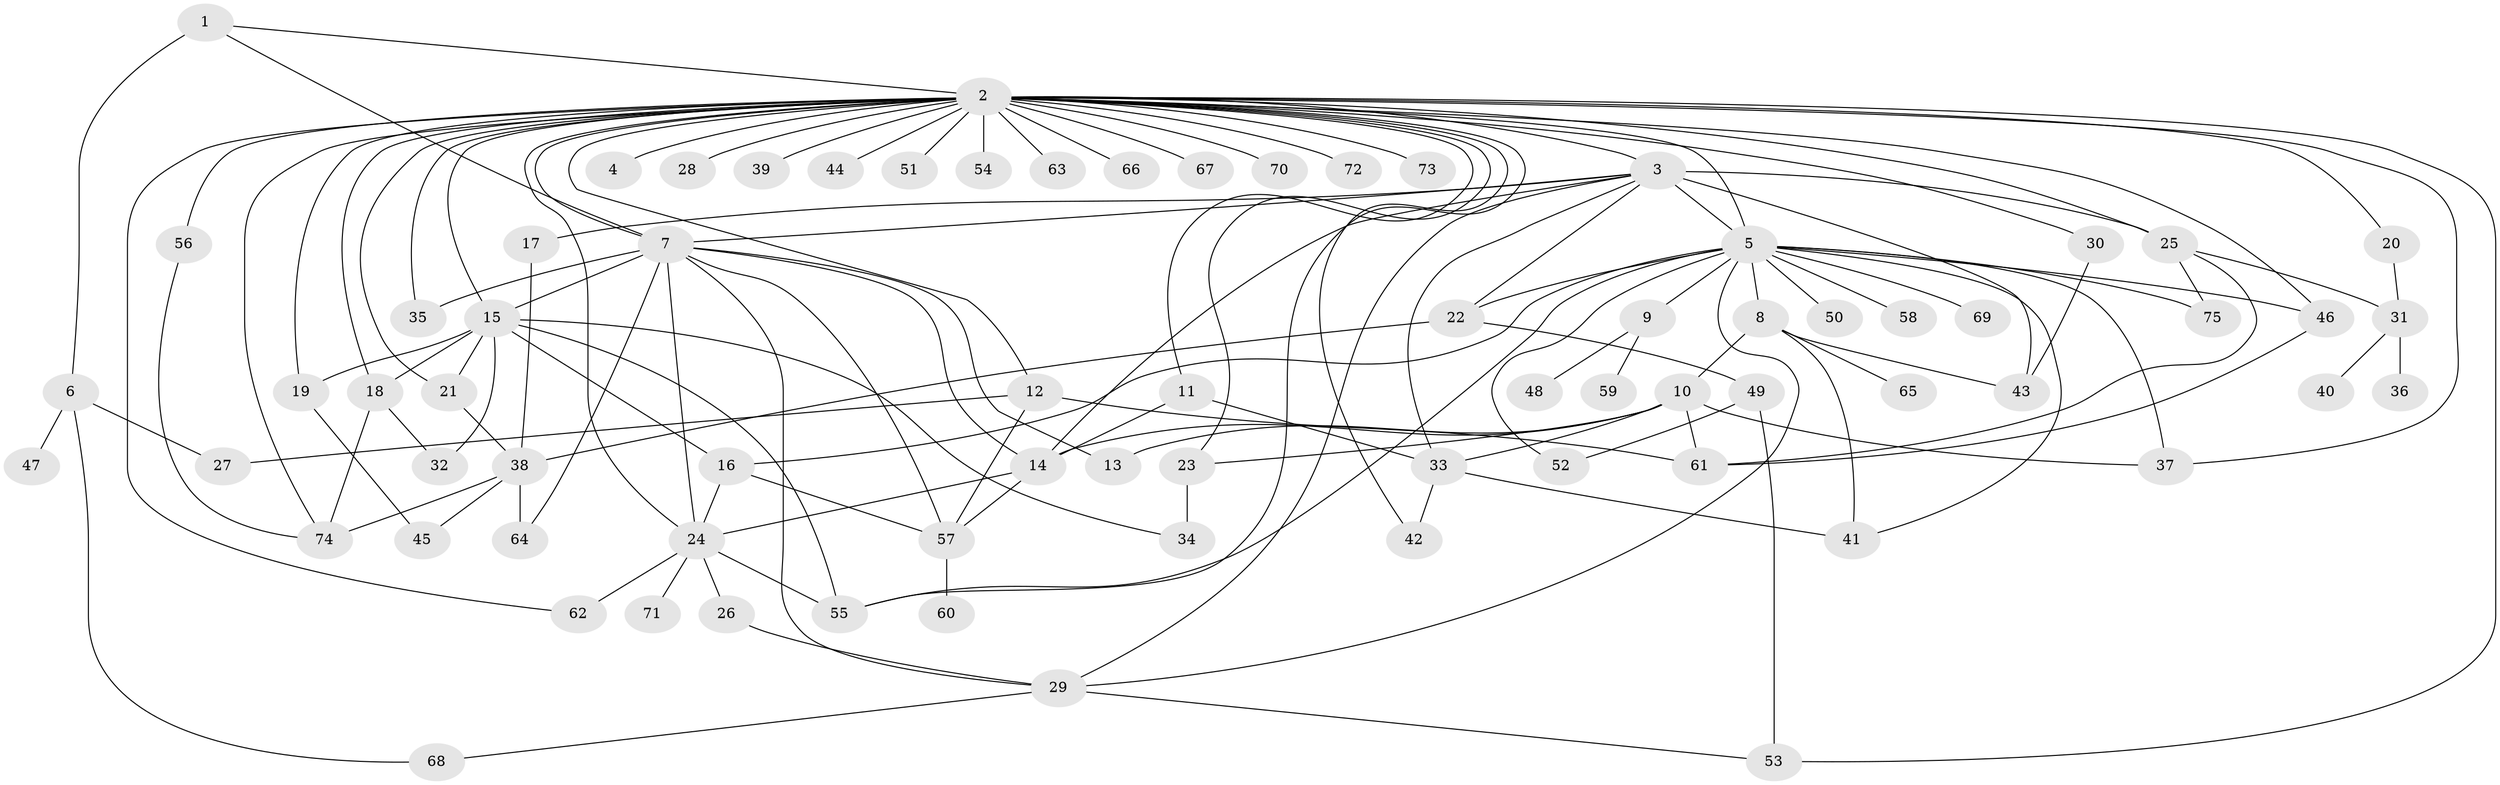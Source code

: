 // original degree distribution, {5: 0.0738255033557047, 42: 0.006711409395973154, 15: 0.006711409395973154, 2: 0.2953020134228188, 19: 0.006711409395973154, 3: 0.10738255033557047, 12: 0.013422818791946308, 6: 0.013422818791946308, 7: 0.020134228187919462, 4: 0.06711409395973154, 1: 0.3825503355704698, 9: 0.006711409395973154}
// Generated by graph-tools (version 1.1) at 2025/35/03/09/25 02:35:44]
// undirected, 75 vertices, 132 edges
graph export_dot {
graph [start="1"]
  node [color=gray90,style=filled];
  1;
  2;
  3;
  4;
  5;
  6;
  7;
  8;
  9;
  10;
  11;
  12;
  13;
  14;
  15;
  16;
  17;
  18;
  19;
  20;
  21;
  22;
  23;
  24;
  25;
  26;
  27;
  28;
  29;
  30;
  31;
  32;
  33;
  34;
  35;
  36;
  37;
  38;
  39;
  40;
  41;
  42;
  43;
  44;
  45;
  46;
  47;
  48;
  49;
  50;
  51;
  52;
  53;
  54;
  55;
  56;
  57;
  58;
  59;
  60;
  61;
  62;
  63;
  64;
  65;
  66;
  67;
  68;
  69;
  70;
  71;
  72;
  73;
  74;
  75;
  1 -- 2 [weight=1.0];
  1 -- 6 [weight=1.0];
  1 -- 7 [weight=1.0];
  2 -- 3 [weight=1.0];
  2 -- 4 [weight=1.0];
  2 -- 5 [weight=1.0];
  2 -- 7 [weight=1.0];
  2 -- 11 [weight=1.0];
  2 -- 12 [weight=1.0];
  2 -- 15 [weight=1.0];
  2 -- 18 [weight=2.0];
  2 -- 19 [weight=1.0];
  2 -- 20 [weight=1.0];
  2 -- 21 [weight=1.0];
  2 -- 23 [weight=1.0];
  2 -- 24 [weight=1.0];
  2 -- 25 [weight=1.0];
  2 -- 28 [weight=1.0];
  2 -- 30 [weight=1.0];
  2 -- 35 [weight=1.0];
  2 -- 37 [weight=1.0];
  2 -- 39 [weight=1.0];
  2 -- 42 [weight=1.0];
  2 -- 44 [weight=1.0];
  2 -- 46 [weight=1.0];
  2 -- 51 [weight=1.0];
  2 -- 53 [weight=1.0];
  2 -- 54 [weight=1.0];
  2 -- 55 [weight=1.0];
  2 -- 56 [weight=1.0];
  2 -- 62 [weight=1.0];
  2 -- 63 [weight=1.0];
  2 -- 66 [weight=1.0];
  2 -- 67 [weight=1.0];
  2 -- 70 [weight=1.0];
  2 -- 72 [weight=1.0];
  2 -- 73 [weight=1.0];
  2 -- 74 [weight=1.0];
  3 -- 5 [weight=1.0];
  3 -- 7 [weight=1.0];
  3 -- 14 [weight=1.0];
  3 -- 17 [weight=1.0];
  3 -- 22 [weight=1.0];
  3 -- 25 [weight=3.0];
  3 -- 29 [weight=1.0];
  3 -- 33 [weight=1.0];
  3 -- 43 [weight=1.0];
  5 -- 8 [weight=1.0];
  5 -- 9 [weight=1.0];
  5 -- 16 [weight=1.0];
  5 -- 22 [weight=1.0];
  5 -- 29 [weight=1.0];
  5 -- 37 [weight=1.0];
  5 -- 41 [weight=1.0];
  5 -- 46 [weight=1.0];
  5 -- 50 [weight=1.0];
  5 -- 52 [weight=1.0];
  5 -- 55 [weight=1.0];
  5 -- 58 [weight=1.0];
  5 -- 69 [weight=1.0];
  5 -- 75 [weight=1.0];
  6 -- 27 [weight=1.0];
  6 -- 47 [weight=1.0];
  6 -- 68 [weight=1.0];
  7 -- 13 [weight=1.0];
  7 -- 14 [weight=1.0];
  7 -- 15 [weight=1.0];
  7 -- 24 [weight=1.0];
  7 -- 29 [weight=1.0];
  7 -- 35 [weight=1.0];
  7 -- 57 [weight=1.0];
  7 -- 64 [weight=1.0];
  8 -- 10 [weight=1.0];
  8 -- 41 [weight=1.0];
  8 -- 43 [weight=1.0];
  8 -- 65 [weight=1.0];
  9 -- 48 [weight=1.0];
  9 -- 59 [weight=1.0];
  10 -- 13 [weight=1.0];
  10 -- 14 [weight=1.0];
  10 -- 23 [weight=1.0];
  10 -- 33 [weight=1.0];
  10 -- 37 [weight=2.0];
  10 -- 61 [weight=1.0];
  11 -- 14 [weight=1.0];
  11 -- 33 [weight=1.0];
  12 -- 27 [weight=1.0];
  12 -- 57 [weight=1.0];
  12 -- 61 [weight=1.0];
  14 -- 24 [weight=1.0];
  14 -- 57 [weight=1.0];
  15 -- 16 [weight=1.0];
  15 -- 18 [weight=1.0];
  15 -- 19 [weight=1.0];
  15 -- 21 [weight=1.0];
  15 -- 32 [weight=1.0];
  15 -- 34 [weight=1.0];
  15 -- 55 [weight=3.0];
  16 -- 24 [weight=1.0];
  16 -- 57 [weight=1.0];
  17 -- 38 [weight=1.0];
  18 -- 32 [weight=1.0];
  18 -- 74 [weight=1.0];
  19 -- 45 [weight=1.0];
  20 -- 31 [weight=1.0];
  21 -- 38 [weight=1.0];
  22 -- 38 [weight=1.0];
  22 -- 49 [weight=1.0];
  23 -- 34 [weight=2.0];
  24 -- 26 [weight=2.0];
  24 -- 55 [weight=1.0];
  24 -- 62 [weight=2.0];
  24 -- 71 [weight=1.0];
  25 -- 31 [weight=1.0];
  25 -- 61 [weight=1.0];
  25 -- 75 [weight=1.0];
  26 -- 29 [weight=1.0];
  29 -- 53 [weight=1.0];
  29 -- 68 [weight=1.0];
  30 -- 43 [weight=1.0];
  31 -- 36 [weight=1.0];
  31 -- 40 [weight=1.0];
  33 -- 41 [weight=1.0];
  33 -- 42 [weight=1.0];
  38 -- 45 [weight=1.0];
  38 -- 64 [weight=3.0];
  38 -- 74 [weight=1.0];
  46 -- 61 [weight=1.0];
  49 -- 52 [weight=1.0];
  49 -- 53 [weight=1.0];
  56 -- 74 [weight=1.0];
  57 -- 60 [weight=1.0];
}
